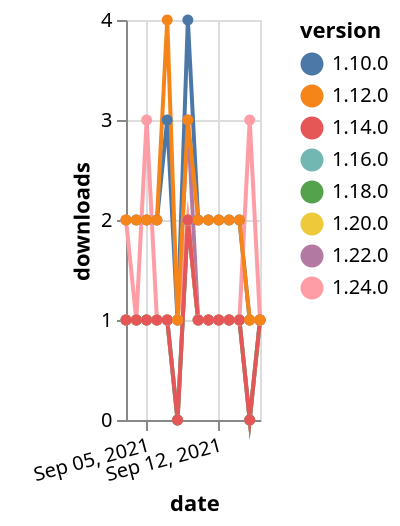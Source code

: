 {"$schema": "https://vega.github.io/schema/vega-lite/v5.json", "description": "A simple bar chart with embedded data.", "data": {"values": [{"date": "2021-09-03", "total": 194, "delta": 1, "version": "1.18.0"}, {"date": "2021-09-04", "total": 195, "delta": 1, "version": "1.18.0"}, {"date": "2021-09-05", "total": 196, "delta": 1, "version": "1.18.0"}, {"date": "2021-09-06", "total": 197, "delta": 1, "version": "1.18.0"}, {"date": "2021-09-07", "total": 198, "delta": 1, "version": "1.18.0"}, {"date": "2021-09-08", "total": 198, "delta": 0, "version": "1.18.0"}, {"date": "2021-09-09", "total": 200, "delta": 2, "version": "1.18.0"}, {"date": "2021-09-10", "total": 201, "delta": 1, "version": "1.18.0"}, {"date": "2021-09-11", "total": 202, "delta": 1, "version": "1.18.0"}, {"date": "2021-09-12", "total": 203, "delta": 1, "version": "1.18.0"}, {"date": "2021-09-13", "total": 204, "delta": 1, "version": "1.18.0"}, {"date": "2021-09-14", "total": 205, "delta": 1, "version": "1.18.0"}, {"date": "2021-09-15", "total": 205, "delta": 0, "version": "1.18.0"}, {"date": "2021-09-16", "total": 206, "delta": 1, "version": "1.18.0"}, {"date": "2021-09-03", "total": 193, "delta": 1, "version": "1.22.0"}, {"date": "2021-09-04", "total": 194, "delta": 1, "version": "1.22.0"}, {"date": "2021-09-05", "total": 195, "delta": 1, "version": "1.22.0"}, {"date": "2021-09-06", "total": 196, "delta": 1, "version": "1.22.0"}, {"date": "2021-09-07", "total": 197, "delta": 1, "version": "1.22.0"}, {"date": "2021-09-08", "total": 198, "delta": 1, "version": "1.22.0"}, {"date": "2021-09-09", "total": 201, "delta": 3, "version": "1.22.0"}, {"date": "2021-09-10", "total": 202, "delta": 1, "version": "1.22.0"}, {"date": "2021-09-11", "total": 203, "delta": 1, "version": "1.22.0"}, {"date": "2021-09-12", "total": 204, "delta": 1, "version": "1.22.0"}, {"date": "2021-09-13", "total": 205, "delta": 1, "version": "1.22.0"}, {"date": "2021-09-14", "total": 206, "delta": 1, "version": "1.22.0"}, {"date": "2021-09-15", "total": 207, "delta": 1, "version": "1.22.0"}, {"date": "2021-09-16", "total": 208, "delta": 1, "version": "1.22.0"}, {"date": "2021-09-03", "total": 2336, "delta": 2, "version": "1.10.0"}, {"date": "2021-09-04", "total": 2338, "delta": 2, "version": "1.10.0"}, {"date": "2021-09-05", "total": 2340, "delta": 2, "version": "1.10.0"}, {"date": "2021-09-06", "total": 2342, "delta": 2, "version": "1.10.0"}, {"date": "2021-09-07", "total": 2345, "delta": 3, "version": "1.10.0"}, {"date": "2021-09-08", "total": 2346, "delta": 1, "version": "1.10.0"}, {"date": "2021-09-09", "total": 2350, "delta": 4, "version": "1.10.0"}, {"date": "2021-09-10", "total": 2352, "delta": 2, "version": "1.10.0"}, {"date": "2021-09-11", "total": 2354, "delta": 2, "version": "1.10.0"}, {"date": "2021-09-12", "total": 2356, "delta": 2, "version": "1.10.0"}, {"date": "2021-09-13", "total": 2358, "delta": 2, "version": "1.10.0"}, {"date": "2021-09-14", "total": 2360, "delta": 2, "version": "1.10.0"}, {"date": "2021-09-15", "total": 2361, "delta": 1, "version": "1.10.0"}, {"date": "2021-09-16", "total": 2362, "delta": 1, "version": "1.10.0"}, {"date": "2021-09-03", "total": 168, "delta": 1, "version": "1.20.0"}, {"date": "2021-09-04", "total": 169, "delta": 1, "version": "1.20.0"}, {"date": "2021-09-05", "total": 170, "delta": 1, "version": "1.20.0"}, {"date": "2021-09-06", "total": 171, "delta": 1, "version": "1.20.0"}, {"date": "2021-09-07", "total": 172, "delta": 1, "version": "1.20.0"}, {"date": "2021-09-08", "total": 173, "delta": 1, "version": "1.20.0"}, {"date": "2021-09-09", "total": 175, "delta": 2, "version": "1.20.0"}, {"date": "2021-09-10", "total": 176, "delta": 1, "version": "1.20.0"}, {"date": "2021-09-11", "total": 177, "delta": 1, "version": "1.20.0"}, {"date": "2021-09-12", "total": 178, "delta": 1, "version": "1.20.0"}, {"date": "2021-09-13", "total": 179, "delta": 1, "version": "1.20.0"}, {"date": "2021-09-14", "total": 180, "delta": 1, "version": "1.20.0"}, {"date": "2021-09-15", "total": 181, "delta": 1, "version": "1.20.0"}, {"date": "2021-09-16", "total": 182, "delta": 1, "version": "1.20.0"}, {"date": "2021-09-03", "total": 196, "delta": 1, "version": "1.16.0"}, {"date": "2021-09-04", "total": 197, "delta": 1, "version": "1.16.0"}, {"date": "2021-09-05", "total": 198, "delta": 1, "version": "1.16.0"}, {"date": "2021-09-06", "total": 199, "delta": 1, "version": "1.16.0"}, {"date": "2021-09-07", "total": 200, "delta": 1, "version": "1.16.0"}, {"date": "2021-09-08", "total": 200, "delta": 0, "version": "1.16.0"}, {"date": "2021-09-09", "total": 202, "delta": 2, "version": "1.16.0"}, {"date": "2021-09-10", "total": 203, "delta": 1, "version": "1.16.0"}, {"date": "2021-09-11", "total": 204, "delta": 1, "version": "1.16.0"}, {"date": "2021-09-12", "total": 205, "delta": 1, "version": "1.16.0"}, {"date": "2021-09-13", "total": 206, "delta": 1, "version": "1.16.0"}, {"date": "2021-09-14", "total": 207, "delta": 1, "version": "1.16.0"}, {"date": "2021-09-15", "total": 207, "delta": 0, "version": "1.16.0"}, {"date": "2021-09-16", "total": 208, "delta": 1, "version": "1.16.0"}, {"date": "2021-09-03", "total": 126, "delta": 2, "version": "1.24.0"}, {"date": "2021-09-04", "total": 127, "delta": 1, "version": "1.24.0"}, {"date": "2021-09-05", "total": 130, "delta": 3, "version": "1.24.0"}, {"date": "2021-09-06", "total": 131, "delta": 1, "version": "1.24.0"}, {"date": "2021-09-07", "total": 132, "delta": 1, "version": "1.24.0"}, {"date": "2021-09-08", "total": 133, "delta": 1, "version": "1.24.0"}, {"date": "2021-09-09", "total": 135, "delta": 2, "version": "1.24.0"}, {"date": "2021-09-10", "total": 136, "delta": 1, "version": "1.24.0"}, {"date": "2021-09-11", "total": 137, "delta": 1, "version": "1.24.0"}, {"date": "2021-09-12", "total": 138, "delta": 1, "version": "1.24.0"}, {"date": "2021-09-13", "total": 139, "delta": 1, "version": "1.24.0"}, {"date": "2021-09-14", "total": 140, "delta": 1, "version": "1.24.0"}, {"date": "2021-09-15", "total": 143, "delta": 3, "version": "1.24.0"}, {"date": "2021-09-16", "total": 144, "delta": 1, "version": "1.24.0"}, {"date": "2021-09-03", "total": 251, "delta": 1, "version": "1.14.0"}, {"date": "2021-09-04", "total": 252, "delta": 1, "version": "1.14.0"}, {"date": "2021-09-05", "total": 253, "delta": 1, "version": "1.14.0"}, {"date": "2021-09-06", "total": 254, "delta": 1, "version": "1.14.0"}, {"date": "2021-09-07", "total": 255, "delta": 1, "version": "1.14.0"}, {"date": "2021-09-08", "total": 255, "delta": 0, "version": "1.14.0"}, {"date": "2021-09-09", "total": 257, "delta": 2, "version": "1.14.0"}, {"date": "2021-09-10", "total": 258, "delta": 1, "version": "1.14.0"}, {"date": "2021-09-11", "total": 259, "delta": 1, "version": "1.14.0"}, {"date": "2021-09-12", "total": 260, "delta": 1, "version": "1.14.0"}, {"date": "2021-09-13", "total": 261, "delta": 1, "version": "1.14.0"}, {"date": "2021-09-14", "total": 262, "delta": 1, "version": "1.14.0"}, {"date": "2021-09-15", "total": 262, "delta": 0, "version": "1.14.0"}, {"date": "2021-09-16", "total": 263, "delta": 1, "version": "1.14.0"}, {"date": "2021-09-03", "total": 2440, "delta": 2, "version": "1.12.0"}, {"date": "2021-09-04", "total": 2442, "delta": 2, "version": "1.12.0"}, {"date": "2021-09-05", "total": 2444, "delta": 2, "version": "1.12.0"}, {"date": "2021-09-06", "total": 2446, "delta": 2, "version": "1.12.0"}, {"date": "2021-09-07", "total": 2450, "delta": 4, "version": "1.12.0"}, {"date": "2021-09-08", "total": 2451, "delta": 1, "version": "1.12.0"}, {"date": "2021-09-09", "total": 2454, "delta": 3, "version": "1.12.0"}, {"date": "2021-09-10", "total": 2456, "delta": 2, "version": "1.12.0"}, {"date": "2021-09-11", "total": 2458, "delta": 2, "version": "1.12.0"}, {"date": "2021-09-12", "total": 2460, "delta": 2, "version": "1.12.0"}, {"date": "2021-09-13", "total": 2462, "delta": 2, "version": "1.12.0"}, {"date": "2021-09-14", "total": 2464, "delta": 2, "version": "1.12.0"}, {"date": "2021-09-15", "total": 2465, "delta": 1, "version": "1.12.0"}, {"date": "2021-09-16", "total": 2466, "delta": 1, "version": "1.12.0"}]}, "width": "container", "mark": {"type": "line", "point": {"filled": true}}, "encoding": {"x": {"field": "date", "type": "temporal", "timeUnit": "yearmonthdate", "title": "date", "axis": {"labelAngle": -15}}, "y": {"field": "delta", "type": "quantitative", "title": "downloads"}, "color": {"field": "version", "type": "nominal"}, "tooltip": {"field": "delta"}}}